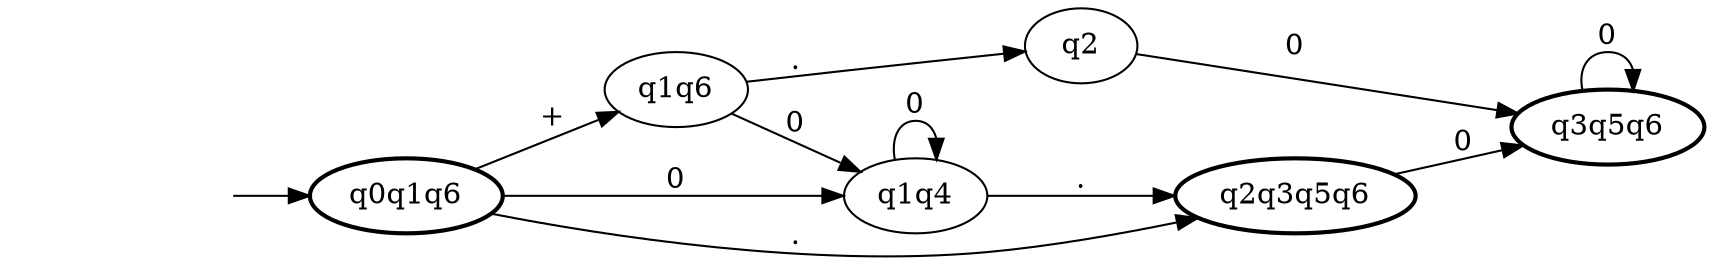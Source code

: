 digraph afd  { rankdir=LR;
	_invisible [style="invis"];
	q0q1q6 [penwidth="2"];
	q1q6;
	q1q4;
	q2q3q5q6 [penwidth="2"];
	q2;
	q3q5q6 [penwidth="2"];
	_invisible -> q0q1q6 ;
	q0q1q6 -> q1q6 [label="+"];
	q0q1q6 -> q1q4 [label="0"];
	q0q1q6 -> q2q3q5q6 [label="."];
	q1q6 -> q1q4 [label="0"];
	q1q6 -> q2 [label="."];
	q1q4 -> q1q4 [label="0"];
	q1q4 -> q2q3q5q6 [label="."];
	q2q3q5q6 -> q3q5q6 [label="0"];
	q2 -> q3q5q6 [label="0"];
	q3q5q6 -> q3q5q6 [label="0"];
}